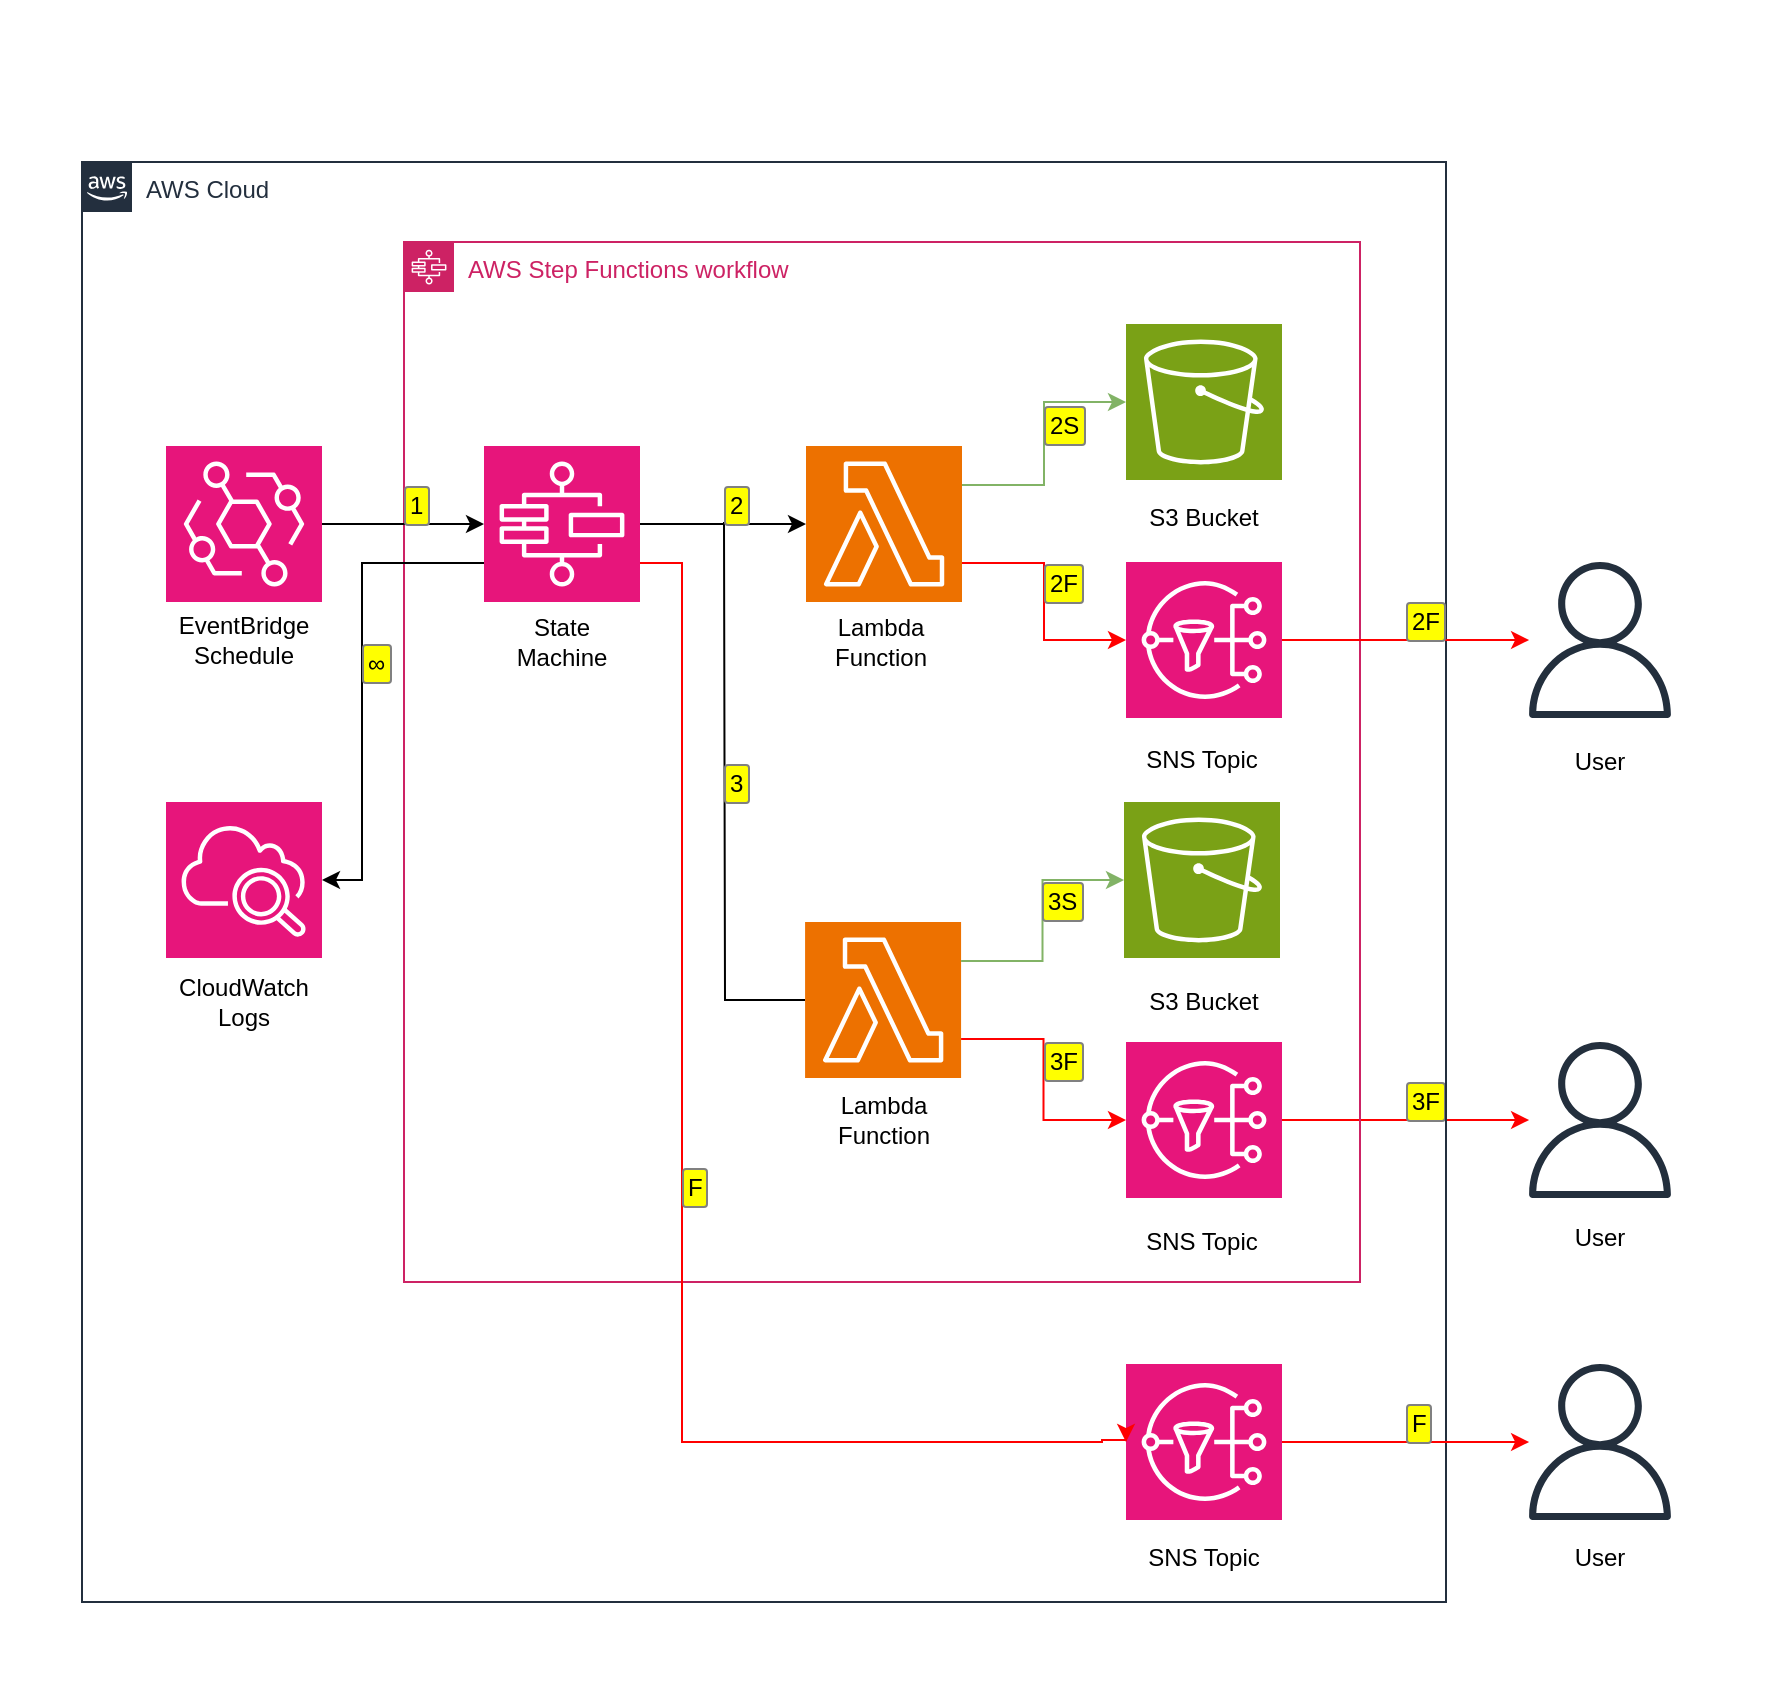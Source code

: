 <mxfile version="24.0.2" type="github">
  <diagram name="Page-1" id="Rdyy5AU9boO1fGuf9hoA">
    <mxGraphModel dx="1434" dy="1907" grid="1" gridSize="10" guides="1" tooltips="1" connect="1" arrows="1" fold="1" page="1" pageScale="1" pageWidth="827" pageHeight="1169" math="0" shadow="0">
      <root>
        <mxCell id="0" />
        <mxCell id="1" parent="0" />
        <mxCell id="h0l9JVYS9Mgj9HRo5y_n-1" value="" style="rounded=0;whiteSpace=wrap;html=1;dashed=1;fillColor=none;strokeColor=#FFFFFF;" parent="1" vertex="1">
          <mxGeometry y="-40" width="880" height="840" as="geometry" />
        </mxCell>
        <mxCell id="h0l9JVYS9Mgj9HRo5y_n-65" style="edgeStyle=orthogonalEdgeStyle;rounded=0;orthogonalLoop=1;jettySize=auto;html=1;exitX=1;exitY=0.5;exitDx=0;exitDy=0;exitPerimeter=0;strokeColor=#ff0000;enumerate=1;enumerateValue=3F;" parent="1" source="h0l9JVYS9Mgj9HRo5y_n-11" target="h0l9JVYS9Mgj9HRo5y_n-12" edge="1">
          <mxGeometry relative="1" as="geometry" />
        </mxCell>
        <mxCell id="h0l9JVYS9Mgj9HRo5y_n-11" value="" style="sketch=0;points=[[0,0,0],[0.25,0,0],[0.5,0,0],[0.75,0,0],[1,0,0],[0,1,0],[0.25,1,0],[0.5,1,0],[0.75,1,0],[1,1,0],[0,0.25,0],[0,0.5,0],[0,0.75,0],[1,0.25,0],[1,0.5,0],[1,0.75,0]];outlineConnect=0;fontColor=#232F3E;fillColor=#E7157B;strokeColor=#ffffff;dashed=0;verticalLabelPosition=bottom;verticalAlign=top;align=center;html=1;fontSize=12;fontStyle=0;aspect=fixed;shape=mxgraph.aws4.resourceIcon;resIcon=mxgraph.aws4.sns;" parent="1" vertex="1">
          <mxGeometry x="562" y="480" width="78" height="78" as="geometry" />
        </mxCell>
        <mxCell id="h0l9JVYS9Mgj9HRo5y_n-12" value="" style="sketch=0;outlineConnect=0;fontColor=#232F3E;gradientColor=none;fillColor=#232F3D;strokeColor=none;dashed=0;verticalLabelPosition=bottom;verticalAlign=top;align=center;html=1;fontSize=12;fontStyle=0;aspect=fixed;pointerEvents=1;shape=mxgraph.aws4.user;" parent="1" vertex="1">
          <mxGeometry x="760" y="480" width="78" height="78" as="geometry" />
        </mxCell>
        <mxCell id="h0l9JVYS9Mgj9HRo5y_n-15" value="AWS Cloud" style="points=[[0,0],[0.25,0],[0.5,0],[0.75,0],[1,0],[1,0.25],[1,0.5],[1,0.75],[1,1],[0.75,1],[0.5,1],[0.25,1],[0,1],[0,0.75],[0,0.5],[0,0.25]];outlineConnect=0;gradientColor=none;html=1;whiteSpace=wrap;fontSize=12;fontStyle=0;container=1;pointerEvents=0;collapsible=0;recursiveResize=0;shape=mxgraph.aws4.group;grIcon=mxgraph.aws4.group_aws_cloud_alt;strokeColor=#232F3E;fillColor=none;verticalAlign=top;align=left;spacingLeft=30;fontColor=#232F3E;dashed=0;" parent="1" vertex="1">
          <mxGeometry x="40" y="40" width="682" height="720" as="geometry" />
        </mxCell>
        <mxCell id="h0l9JVYS9Mgj9HRo5y_n-18" value="S3 Bucket" style="text;html=1;strokeColor=none;fillColor=none;align=center;verticalAlign=middle;whiteSpace=wrap;rounded=0;" parent="h0l9JVYS9Mgj9HRo5y_n-15" vertex="1">
          <mxGeometry x="522" y="158" width="78" height="40" as="geometry" />
        </mxCell>
        <mxCell id="h0l9JVYS9Mgj9HRo5y_n-21" value="EventBridge&lt;br&gt;Schedule" style="text;html=1;strokeColor=none;fillColor=none;align=center;verticalAlign=middle;whiteSpace=wrap;rounded=0;" parent="h0l9JVYS9Mgj9HRo5y_n-15" vertex="1">
          <mxGeometry x="42" y="158" width="78" height="40" as="geometry" />
        </mxCell>
        <mxCell id="h0l9JVYS9Mgj9HRo5y_n-9" value="" style="sketch=0;points=[[0,0,0],[0.25,0,0],[0.5,0,0],[0.75,0,0],[1,0,0],[0,1,0],[0.25,1,0],[0.5,1,0],[0.75,1,0],[1,1,0],[0,0.25,0],[0,0.5,0],[0,0.75,0],[1,0.25,0],[1,0.5,0],[1,0.75,0]];outlineConnect=0;fontColor=#232F3E;fillColor=#7AA116;strokeColor=#ffffff;dashed=0;verticalLabelPosition=bottom;verticalAlign=top;align=center;html=1;fontSize=12;fontStyle=0;aspect=fixed;shape=mxgraph.aws4.resourceIcon;resIcon=mxgraph.aws4.s3;" parent="h0l9JVYS9Mgj9HRo5y_n-15" vertex="1">
          <mxGeometry x="522" y="81" width="78" height="78" as="geometry" />
        </mxCell>
        <mxCell id="h0l9JVYS9Mgj9HRo5y_n-27" value="AWS Step Functions workflow" style="points=[[0,0],[0.25,0],[0.5,0],[0.75,0],[1,0],[1,0.25],[1,0.5],[1,0.75],[1,1],[0.75,1],[0.5,1],[0.25,1],[0,1],[0,0.75],[0,0.5],[0,0.25]];outlineConnect=0;gradientColor=none;html=1;whiteSpace=wrap;fontSize=12;fontStyle=0;container=1;pointerEvents=0;collapsible=0;recursiveResize=0;shape=mxgraph.aws4.group;grIcon=mxgraph.aws4.group_aws_step_functions_workflow;strokeColor=#CD2264;fillColor=none;verticalAlign=top;align=left;spacingLeft=30;fontColor=#CD2264;dashed=0;" parent="h0l9JVYS9Mgj9HRo5y_n-15" vertex="1">
          <mxGeometry x="161" y="40" width="478" height="520" as="geometry" />
        </mxCell>
        <mxCell id="h0l9JVYS9Mgj9HRo5y_n-29" value="" style="sketch=0;points=[[0,0,0],[0.25,0,0],[0.5,0,0],[0.75,0,0],[1,0,0],[0,1,0],[0.25,1,0],[0.5,1,0],[0.75,1,0],[1,1,0],[0,0.25,0],[0,0.5,0],[0,0.75,0],[1,0.25,0],[1,0.5,0],[1,0.75,0]];outlineConnect=0;fontColor=#232F3E;fillColor=#ED7100;strokeColor=#ffffff;dashed=0;verticalLabelPosition=bottom;verticalAlign=top;align=center;html=1;fontSize=12;fontStyle=0;aspect=fixed;shape=mxgraph.aws4.resourceIcon;resIcon=mxgraph.aws4.lambda;" parent="h0l9JVYS9Mgj9HRo5y_n-27" vertex="1">
          <mxGeometry x="201" y="102" width="78" height="78" as="geometry" />
        </mxCell>
        <mxCell id="h0l9JVYS9Mgj9HRo5y_n-33" value="" style="sketch=0;points=[[0,0,0],[0.25,0,0],[0.5,0,0],[0.75,0,0],[1,0,0],[0,1,0],[0.25,1,0],[0.5,1,0],[0.75,1,0],[1,1,0],[0,0.25,0],[0,0.5,0],[0,0.75,0],[1,0.25,0],[1,0.5,0],[1,0.75,0]];outlineConnect=0;fontColor=#232F3E;fillColor=#7AA116;strokeColor=#ffffff;dashed=0;verticalLabelPosition=bottom;verticalAlign=top;align=center;html=1;fontSize=12;fontStyle=0;aspect=fixed;shape=mxgraph.aws4.resourceIcon;resIcon=mxgraph.aws4.s3;" parent="h0l9JVYS9Mgj9HRo5y_n-27" vertex="1">
          <mxGeometry x="360" y="280" width="78" height="78" as="geometry" />
        </mxCell>
        <mxCell id="h0l9JVYS9Mgj9HRo5y_n-36" value="Lambda Function" style="text;html=1;strokeColor=none;fillColor=none;align=center;verticalAlign=middle;whiteSpace=wrap;rounded=0;" parent="h0l9JVYS9Mgj9HRo5y_n-27" vertex="1">
          <mxGeometry x="200.46" y="180" width="77.08" height="40" as="geometry" />
        </mxCell>
        <mxCell id="h0l9JVYS9Mgj9HRo5y_n-57" style="edgeStyle=orthogonalEdgeStyle;rounded=0;orthogonalLoop=1;jettySize=auto;html=1;exitX=0;exitY=0.5;exitDx=0;exitDy=0;exitPerimeter=0;endArrow=none;endFill=0;enumerate=1;enumerateValue=3;" parent="h0l9JVYS9Mgj9HRo5y_n-27" source="h0l9JVYS9Mgj9HRo5y_n-32" edge="1">
          <mxGeometry relative="1" as="geometry">
            <mxPoint x="160" y="140" as="targetPoint" />
          </mxGeometry>
        </mxCell>
        <mxCell id="h0l9JVYS9Mgj9HRo5y_n-32" value="" style="sketch=0;points=[[0,0,0],[0.25,0,0],[0.5,0,0],[0.75,0,0],[1,0,0],[0,1,0],[0.25,1,0],[0.5,1,0],[0.75,1,0],[1,1,0],[0,0.25,0],[0,0.5,0],[0,0.75,0],[1,0.25,0],[1,0.5,0],[1,0.75,0]];outlineConnect=0;fontColor=#232F3E;fillColor=#ED7100;strokeColor=#ffffff;dashed=0;verticalLabelPosition=bottom;verticalAlign=top;align=center;html=1;fontSize=12;fontStyle=0;aspect=fixed;shape=mxgraph.aws4.resourceIcon;resIcon=mxgraph.aws4.lambda;" parent="h0l9JVYS9Mgj9HRo5y_n-27" vertex="1">
          <mxGeometry x="200.54" y="340" width="78" height="78" as="geometry" />
        </mxCell>
        <mxCell id="h0l9JVYS9Mgj9HRo5y_n-19" value="SNS Topic" style="text;html=1;strokeColor=none;fillColor=none;align=center;verticalAlign=middle;whiteSpace=wrap;rounded=0;" parent="h0l9JVYS9Mgj9HRo5y_n-27" vertex="1">
          <mxGeometry x="360" y="480" width="78" height="40" as="geometry" />
        </mxCell>
        <mxCell id="h0l9JVYS9Mgj9HRo5y_n-51" value="SNS Topic" style="text;html=1;strokeColor=none;fillColor=none;align=center;verticalAlign=middle;whiteSpace=wrap;rounded=0;" parent="h0l9JVYS9Mgj9HRo5y_n-27" vertex="1">
          <mxGeometry x="360" y="239" width="78" height="40" as="geometry" />
        </mxCell>
        <mxCell id="h0l9JVYS9Mgj9HRo5y_n-52" value="" style="edgeStyle=orthogonalEdgeStyle;rounded=0;orthogonalLoop=1;jettySize=auto;html=1;enumerate=1;enumerateValue=2;" parent="h0l9JVYS9Mgj9HRo5y_n-27" source="h0l9JVYS9Mgj9HRo5y_n-28" target="h0l9JVYS9Mgj9HRo5y_n-29" edge="1">
          <mxGeometry relative="1" as="geometry" />
        </mxCell>
        <mxCell id="h0l9JVYS9Mgj9HRo5y_n-28" value="" style="sketch=0;points=[[0,0,0],[0.25,0,0],[0.5,0,0],[0.75,0,0],[1,0,0],[0,1,0],[0.25,1,0],[0.5,1,0],[0.75,1,0],[1,1,0],[0,0.25,0],[0,0.5,0],[0,0.75,0],[1,0.25,0],[1,0.5,0],[1,0.75,0]];outlineConnect=0;fontColor=#232F3E;fillColor=#E7157B;strokeColor=#ffffff;dashed=0;verticalLabelPosition=bottom;verticalAlign=top;align=center;html=1;fontSize=12;fontStyle=0;aspect=fixed;shape=mxgraph.aws4.resourceIcon;resIcon=mxgraph.aws4.step_functions;" parent="h0l9JVYS9Mgj9HRo5y_n-27" vertex="1">
          <mxGeometry x="40" y="102" width="78" height="78" as="geometry" />
        </mxCell>
        <mxCell id="h0l9JVYS9Mgj9HRo5y_n-55" style="edgeStyle=orthogonalEdgeStyle;rounded=0;orthogonalLoop=1;jettySize=auto;html=1;exitX=1;exitY=0.25;exitDx=0;exitDy=0;exitPerimeter=0;entryX=0;entryY=0.5;entryDx=0;entryDy=0;entryPerimeter=0;fillColor=#d5e8d4;strokeColor=#82b366;enumerate=1;enumerateValue=3S;" parent="h0l9JVYS9Mgj9HRo5y_n-27" source="h0l9JVYS9Mgj9HRo5y_n-32" target="h0l9JVYS9Mgj9HRo5y_n-33" edge="1">
          <mxGeometry relative="1" as="geometry" />
        </mxCell>
        <mxCell id="h0l9JVYS9Mgj9HRo5y_n-60" value="State&lt;br&gt;Machine" style="text;html=1;strokeColor=none;fillColor=none;align=center;verticalAlign=middle;whiteSpace=wrap;rounded=0;" parent="h0l9JVYS9Mgj9HRo5y_n-27" vertex="1">
          <mxGeometry x="40" y="180" width="78" height="40" as="geometry" />
        </mxCell>
        <mxCell id="h0l9JVYS9Mgj9HRo5y_n-24" value="" style="sketch=0;points=[[0,0,0],[0.25,0,0],[0.5,0,0],[0.75,0,0],[1,0,0],[0,1,0],[0.25,1,0],[0.5,1,0],[0.75,1,0],[1,1,0],[0,0.25,0],[0,0.5,0],[0,0.75,0],[1,0.25,0],[1,0.5,0],[1,0.75,0]];outlineConnect=0;fontColor=#232F3E;fillColor=#E7157B;strokeColor=#ffffff;dashed=0;verticalLabelPosition=bottom;verticalAlign=top;align=center;html=1;fontSize=12;fontStyle=0;aspect=fixed;shape=mxgraph.aws4.resourceIcon;resIcon=mxgraph.aws4.eventbridge;" parent="h0l9JVYS9Mgj9HRo5y_n-15" vertex="1">
          <mxGeometry x="42" y="142" width="78" height="78" as="geometry" />
        </mxCell>
        <mxCell id="h0l9JVYS9Mgj9HRo5y_n-38" value="" style="edgeStyle=orthogonalEdgeStyle;rounded=0;orthogonalLoop=1;jettySize=auto;html=1;enumerate=1;enumerateValue=1;" parent="h0l9JVYS9Mgj9HRo5y_n-15" source="h0l9JVYS9Mgj9HRo5y_n-24" target="h0l9JVYS9Mgj9HRo5y_n-28" edge="1">
          <mxGeometry relative="1" as="geometry" />
        </mxCell>
        <mxCell id="h0l9JVYS9Mgj9HRo5y_n-53" style="edgeStyle=orthogonalEdgeStyle;rounded=0;orthogonalLoop=1;jettySize=auto;html=1;exitX=1;exitY=0.25;exitDx=0;exitDy=0;exitPerimeter=0;fillColor=#d5e8d4;strokeColor=#82b366;enumerate=1;enumerateValue=2S;" parent="h0l9JVYS9Mgj9HRo5y_n-15" source="h0l9JVYS9Mgj9HRo5y_n-29" target="h0l9JVYS9Mgj9HRo5y_n-9" edge="1">
          <mxGeometry relative="1" as="geometry" />
        </mxCell>
        <mxCell id="6xOGC-ak0YneYToBrlhZ-1" value="" style="sketch=0;points=[[0,0,0],[0.25,0,0],[0.5,0,0],[0.75,0,0],[1,0,0],[0,1,0],[0.25,1,0],[0.5,1,0],[0.75,1,0],[1,1,0],[0,0.25,0],[0,0.5,0],[0,0.75,0],[1,0.25,0],[1,0.5,0],[1,0.75,0]];outlineConnect=0;fontColor=#232F3E;fillColor=#E7157B;strokeColor=#ffffff;dashed=0;verticalLabelPosition=bottom;verticalAlign=top;align=center;html=1;fontSize=12;fontStyle=0;aspect=fixed;shape=mxgraph.aws4.resourceIcon;resIcon=mxgraph.aws4.sns;" vertex="1" parent="h0l9JVYS9Mgj9HRo5y_n-15">
          <mxGeometry x="522" y="601" width="78" height="78" as="geometry" />
        </mxCell>
        <mxCell id="6xOGC-ak0YneYToBrlhZ-7" style="edgeStyle=orthogonalEdgeStyle;rounded=0;orthogonalLoop=1;jettySize=auto;html=1;exitX=1;exitY=0.75;exitDx=0;exitDy=0;exitPerimeter=0;entryX=0;entryY=0.5;entryDx=0;entryDy=0;entryPerimeter=0;strokeColor=#FF0000;enumerate=1;enumerateValue=F;" edge="1" parent="h0l9JVYS9Mgj9HRo5y_n-15" source="h0l9JVYS9Mgj9HRo5y_n-28" target="6xOGC-ak0YneYToBrlhZ-1">
          <mxGeometry relative="1" as="geometry">
            <Array as="points">
              <mxPoint x="300" y="201" />
              <mxPoint x="300" y="640" />
              <mxPoint x="510" y="640" />
              <mxPoint x="510" y="639" />
            </Array>
          </mxGeometry>
        </mxCell>
        <mxCell id="h0l9JVYS9Mgj9HRo5y_n-22" value="User" style="text;html=1;strokeColor=none;fillColor=none;align=center;verticalAlign=middle;whiteSpace=wrap;rounded=0;" parent="1" vertex="1">
          <mxGeometry x="760" y="558" width="78" height="40" as="geometry" />
        </mxCell>
        <mxCell id="h0l9JVYS9Mgj9HRo5y_n-34" value="S3 Bucket" style="text;html=1;strokeColor=none;fillColor=none;align=center;verticalAlign=middle;whiteSpace=wrap;rounded=0;" parent="1" vertex="1">
          <mxGeometry x="562" y="440" width="78" height="40" as="geometry" />
        </mxCell>
        <mxCell id="h0l9JVYS9Mgj9HRo5y_n-35" value="Lambda Function" style="text;html=1;strokeColor=none;fillColor=none;align=center;verticalAlign=middle;whiteSpace=wrap;rounded=0;" parent="1" vertex="1">
          <mxGeometry x="402" y="499" width="78" height="40" as="geometry" />
        </mxCell>
        <mxCell id="h0l9JVYS9Mgj9HRo5y_n-66" style="edgeStyle=orthogonalEdgeStyle;rounded=0;orthogonalLoop=1;jettySize=auto;html=1;exitX=1;exitY=0.5;exitDx=0;exitDy=0;exitPerimeter=0;strokeColor=#ff0000;endArrow=classic;endFill=1;enumerate=1;enumerateValue=2F;" parent="1" source="h0l9JVYS9Mgj9HRo5y_n-50" target="h0l9JVYS9Mgj9HRo5y_n-67" edge="1">
          <mxGeometry relative="1" as="geometry">
            <mxPoint x="700" y="520" as="targetPoint" />
          </mxGeometry>
        </mxCell>
        <mxCell id="h0l9JVYS9Mgj9HRo5y_n-50" value="" style="sketch=0;points=[[0,0,0],[0.25,0,0],[0.5,0,0],[0.75,0,0],[1,0,0],[0,1,0],[0.25,1,0],[0.5,1,0],[0.75,1,0],[1,1,0],[0,0.25,0],[0,0.5,0],[0,0.75,0],[1,0.25,0],[1,0.5,0],[1,0.75,0]];outlineConnect=0;fontColor=#232F3E;fillColor=#E7157B;strokeColor=#ffffff;dashed=0;verticalLabelPosition=bottom;verticalAlign=top;align=center;html=1;fontSize=12;fontStyle=0;aspect=fixed;shape=mxgraph.aws4.resourceIcon;resIcon=mxgraph.aws4.sns;" parent="1" vertex="1">
          <mxGeometry x="562" y="240" width="78" height="78" as="geometry" />
        </mxCell>
        <mxCell id="h0l9JVYS9Mgj9HRo5y_n-54" style="edgeStyle=orthogonalEdgeStyle;rounded=0;orthogonalLoop=1;jettySize=auto;html=1;exitX=1;exitY=0.75;exitDx=0;exitDy=0;exitPerimeter=0;fillColor=#f8cecc;strokeColor=#FF0000;enumerate=1;enumerateValue=2F;" parent="1" source="h0l9JVYS9Mgj9HRo5y_n-29" target="h0l9JVYS9Mgj9HRo5y_n-50" edge="1">
          <mxGeometry relative="1" as="geometry" />
        </mxCell>
        <mxCell id="h0l9JVYS9Mgj9HRo5y_n-56" style="edgeStyle=orthogonalEdgeStyle;rounded=0;orthogonalLoop=1;jettySize=auto;html=1;exitX=1;exitY=0.75;exitDx=0;exitDy=0;exitPerimeter=0;entryX=0;entryY=0.5;entryDx=0;entryDy=0;entryPerimeter=0;strokeColor=#ff0000;enumerate=1;enumerateValue=3F;" parent="1" source="h0l9JVYS9Mgj9HRo5y_n-32" target="h0l9JVYS9Mgj9HRo5y_n-11" edge="1">
          <mxGeometry relative="1" as="geometry" />
        </mxCell>
        <mxCell id="h0l9JVYS9Mgj9HRo5y_n-59" value="EventBridge&lt;br&gt;Schedule" style="text;html=1;strokeColor=none;fillColor=none;align=center;verticalAlign=middle;whiteSpace=wrap;rounded=0;" parent="1" vertex="1">
          <mxGeometry x="82" y="259" width="78" height="40" as="geometry" />
        </mxCell>
        <mxCell id="h0l9JVYS9Mgj9HRo5y_n-67" value="" style="sketch=0;outlineConnect=0;fontColor=#232F3E;gradientColor=none;fillColor=#232F3D;strokeColor=none;dashed=0;verticalLabelPosition=bottom;verticalAlign=top;align=center;html=1;fontSize=12;fontStyle=0;aspect=fixed;pointerEvents=1;shape=mxgraph.aws4.user;" parent="1" vertex="1">
          <mxGeometry x="760" y="240" width="78" height="78" as="geometry" />
        </mxCell>
        <mxCell id="h0l9JVYS9Mgj9HRo5y_n-68" value="User" style="text;html=1;strokeColor=none;fillColor=none;align=center;verticalAlign=middle;whiteSpace=wrap;rounded=0;" parent="1" vertex="1">
          <mxGeometry x="760" y="320" width="78" height="40" as="geometry" />
        </mxCell>
        <mxCell id="6xOGC-ak0YneYToBrlhZ-2" value="SNS Topic" style="text;html=1;strokeColor=none;fillColor=none;align=center;verticalAlign=middle;whiteSpace=wrap;rounded=0;" vertex="1" parent="1">
          <mxGeometry x="562" y="718" width="78" height="40" as="geometry" />
        </mxCell>
        <mxCell id="6xOGC-ak0YneYToBrlhZ-3" value="" style="sketch=0;outlineConnect=0;fontColor=#232F3E;gradientColor=none;fillColor=#232F3D;strokeColor=none;dashed=0;verticalLabelPosition=bottom;verticalAlign=top;align=center;html=1;fontSize=12;fontStyle=0;aspect=fixed;pointerEvents=1;shape=mxgraph.aws4.user;" vertex="1" parent="1">
          <mxGeometry x="760" y="641" width="78" height="78" as="geometry" />
        </mxCell>
        <mxCell id="6xOGC-ak0YneYToBrlhZ-4" value="User" style="text;html=1;strokeColor=none;fillColor=none;align=center;verticalAlign=middle;whiteSpace=wrap;rounded=0;" vertex="1" parent="1">
          <mxGeometry x="760" y="718" width="78" height="40" as="geometry" />
        </mxCell>
        <mxCell id="6xOGC-ak0YneYToBrlhZ-5" value="" style="sketch=0;points=[[0,0,0],[0.25,0,0],[0.5,0,0],[0.75,0,0],[1,0,0],[0,1,0],[0.25,1,0],[0.5,1,0],[0.75,1,0],[1,1,0],[0,0.25,0],[0,0.5,0],[0,0.75,0],[1,0.25,0],[1,0.5,0],[1,0.75,0]];points=[[0,0,0],[0.25,0,0],[0.5,0,0],[0.75,0,0],[1,0,0],[0,1,0],[0.25,1,0],[0.5,1,0],[0.75,1,0],[1,1,0],[0,0.25,0],[0,0.5,0],[0,0.75,0],[1,0.25,0],[1,0.5,0],[1,0.75,0]];outlineConnect=0;fontColor=#232F3E;fillColor=#E7157B;strokeColor=#ffffff;dashed=0;verticalLabelPosition=bottom;verticalAlign=top;align=center;html=1;fontSize=12;fontStyle=0;aspect=fixed;shape=mxgraph.aws4.resourceIcon;resIcon=mxgraph.aws4.cloudwatch_2;" vertex="1" parent="1">
          <mxGeometry x="82" y="360" width="78" height="78" as="geometry" />
        </mxCell>
        <mxCell id="6xOGC-ak0YneYToBrlhZ-6" value="CloudWatch Logs" style="text;html=1;strokeColor=none;fillColor=none;align=center;verticalAlign=middle;whiteSpace=wrap;rounded=0;" vertex="1" parent="1">
          <mxGeometry x="82" y="440" width="78" height="40" as="geometry" />
        </mxCell>
        <mxCell id="6xOGC-ak0YneYToBrlhZ-8" style="edgeStyle=orthogonalEdgeStyle;rounded=0;orthogonalLoop=1;jettySize=auto;html=1;exitX=1;exitY=0.5;exitDx=0;exitDy=0;exitPerimeter=0;strokeColor=#FF0000;enumerate=1;enumerateValue=F;" edge="1" parent="1" source="6xOGC-ak0YneYToBrlhZ-1" target="6xOGC-ak0YneYToBrlhZ-3">
          <mxGeometry relative="1" as="geometry" />
        </mxCell>
        <mxCell id="6xOGC-ak0YneYToBrlhZ-9" style="edgeStyle=orthogonalEdgeStyle;rounded=0;orthogonalLoop=1;jettySize=auto;html=1;exitX=0;exitY=0.75;exitDx=0;exitDy=0;exitPerimeter=0;entryX=1;entryY=0.5;entryDx=0;entryDy=0;entryPerimeter=0;enumerate=1;enumerateValue=%E2%88%9E;" edge="1" parent="1" source="h0l9JVYS9Mgj9HRo5y_n-28" target="6xOGC-ak0YneYToBrlhZ-5">
          <mxGeometry relative="1" as="geometry">
            <Array as="points">
              <mxPoint x="180" y="241" />
              <mxPoint x="180" y="399" />
            </Array>
          </mxGeometry>
        </mxCell>
      </root>
    </mxGraphModel>
  </diagram>
</mxfile>

